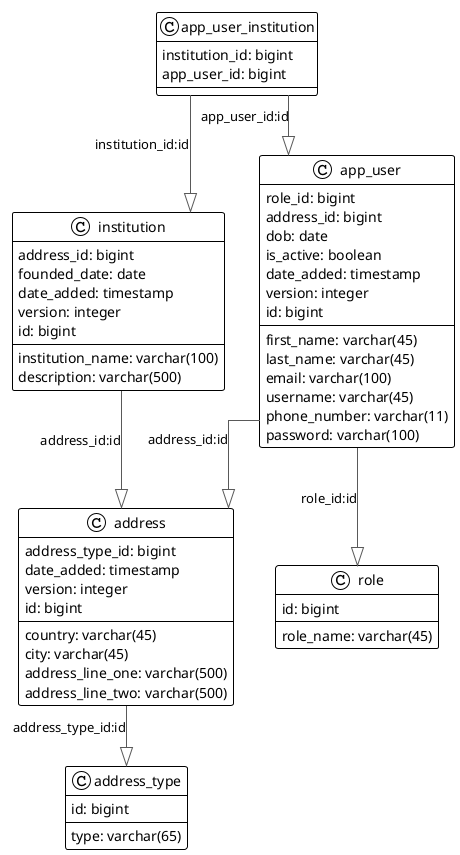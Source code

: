 @startuml

!theme plain
top to bottom direction
skinparam linetype ortho

class address {
   address_type_id: bigint
   country: varchar(45)
   city: varchar(45)
   address_line_one: varchar(500)
   address_line_two: varchar(500)
   date_added: timestamp
   version: integer
   id: bigint
}
class address_type {
   type: varchar(65)
   id: bigint
}
class app_user {
   role_id: bigint
   address_id: bigint
   first_name: varchar(45)
   last_name: varchar(45)
   email: varchar(100)
   username: varchar(45)
   phone_number: varchar(11)
   password: varchar(100)
   dob: date
   is_active: boolean
   date_added: timestamp
   version: integer
   id: bigint
}
class app_user_institution {
   institution_id: bigint
   app_user_id: bigint
}
class institution {
   address_id: bigint
   institution_name: varchar(100)
   description: varchar(500)
   founded_date: date
   date_added: timestamp
   version: integer
   id: bigint
}
class role {
   role_name: varchar(45)
   id: bigint
}

address               -[#595959,plain]-^  address_type         : "address_type_id:id"
app_user              -[#595959,plain]-^  address              : "address_id:id"
app_user              -[#595959,plain]-^  role                 : "role_id:id"
app_user_institution  -[#595959,plain]-^  app_user             : "app_user_id:id"
app_user_institution  -[#595959,plain]-^  institution          : "institution_id:id"
institution           -[#595959,plain]-^  address              : "address_id:id"
@enduml
